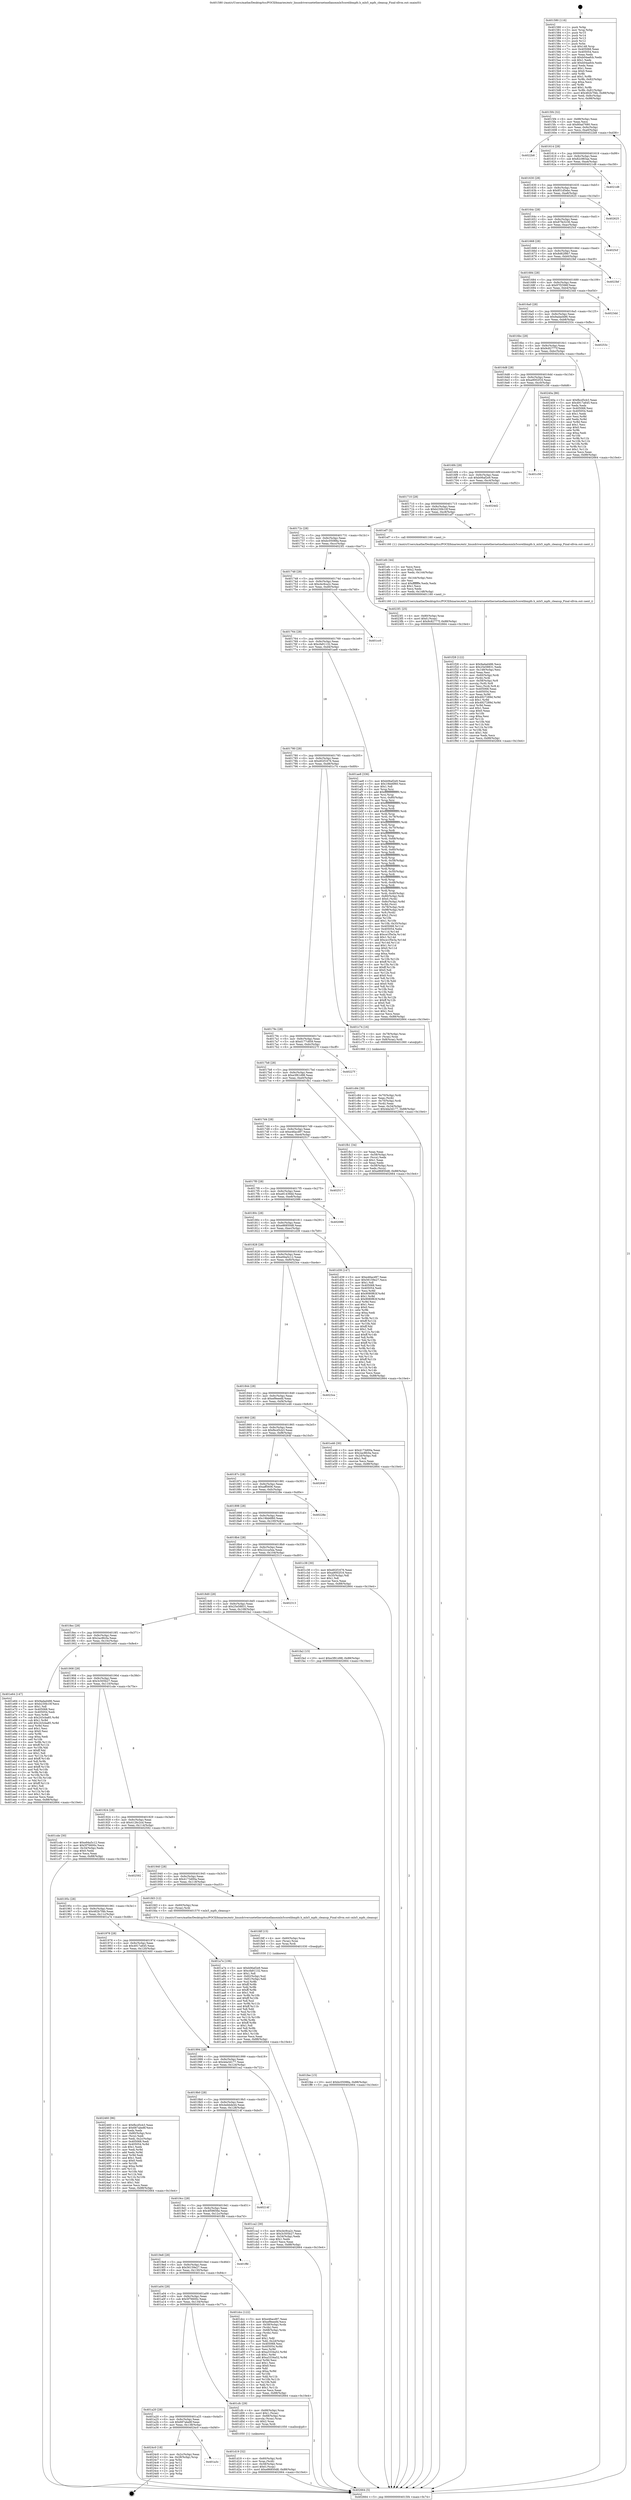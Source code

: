 digraph "0x401580" {
  label = "0x401580 (/mnt/c/Users/mathe/Desktop/tcc/POCII/binaries/extr_linuxdriversnetethernetmellanoxmlx5corelibmpfs.h_mlx5_mpfs_cleanup_Final-ollvm.out::main(0))"
  labelloc = "t"
  node[shape=record]

  Entry [label="",width=0.3,height=0.3,shape=circle,fillcolor=black,style=filled]
  "0x4015f4" [label="{
     0x4015f4 [32]\l
     | [instrs]\l
     &nbsp;&nbsp;0x4015f4 \<+6\>: mov -0x88(%rbp),%eax\l
     &nbsp;&nbsp;0x4015fa \<+2\>: mov %eax,%ecx\l
     &nbsp;&nbsp;0x4015fc \<+6\>: sub $0x80ad7680,%ecx\l
     &nbsp;&nbsp;0x401602 \<+6\>: mov %eax,-0x9c(%rbp)\l
     &nbsp;&nbsp;0x401608 \<+6\>: mov %ecx,-0xa0(%rbp)\l
     &nbsp;&nbsp;0x40160e \<+6\>: je 00000000004022b8 \<main+0xd38\>\l
  }"]
  "0x4022b8" [label="{
     0x4022b8\l
  }", style=dashed]
  "0x401614" [label="{
     0x401614 [28]\l
     | [instrs]\l
     &nbsp;&nbsp;0x401614 \<+5\>: jmp 0000000000401619 \<main+0x99\>\l
     &nbsp;&nbsp;0x401619 \<+6\>: mov -0x9c(%rbp),%eax\l
     &nbsp;&nbsp;0x40161f \<+5\>: sub $0x82c983ae,%eax\l
     &nbsp;&nbsp;0x401624 \<+6\>: mov %eax,-0xa4(%rbp)\l
     &nbsp;&nbsp;0x40162a \<+6\>: je 00000000004021d8 \<main+0xc58\>\l
  }"]
  Exit [label="",width=0.3,height=0.3,shape=circle,fillcolor=black,style=filled,peripheries=2]
  "0x4021d8" [label="{
     0x4021d8\l
  }", style=dashed]
  "0x401630" [label="{
     0x401630 [28]\l
     | [instrs]\l
     &nbsp;&nbsp;0x401630 \<+5\>: jmp 0000000000401635 \<main+0xb5\>\l
     &nbsp;&nbsp;0x401635 \<+6\>: mov -0x9c(%rbp),%eax\l
     &nbsp;&nbsp;0x40163b \<+5\>: sub $0x851d5ebc,%eax\l
     &nbsp;&nbsp;0x401640 \<+6\>: mov %eax,-0xa8(%rbp)\l
     &nbsp;&nbsp;0x401646 \<+6\>: je 0000000000402625 \<main+0x10a5\>\l
  }"]
  "0x401a3c" [label="{
     0x401a3c\l
  }", style=dashed]
  "0x402625" [label="{
     0x402625\l
  }", style=dashed]
  "0x40164c" [label="{
     0x40164c [28]\l
     | [instrs]\l
     &nbsp;&nbsp;0x40164c \<+5\>: jmp 0000000000401651 \<main+0xd1\>\l
     &nbsp;&nbsp;0x401651 \<+6\>: mov -0x9c(%rbp),%eax\l
     &nbsp;&nbsp;0x401657 \<+5\>: sub $0x87fe3236,%eax\l
     &nbsp;&nbsp;0x40165c \<+6\>: mov %eax,-0xac(%rbp)\l
     &nbsp;&nbsp;0x401662 \<+6\>: je 00000000004025cf \<main+0x104f\>\l
  }"]
  "0x4024c0" [label="{
     0x4024c0 [18]\l
     | [instrs]\l
     &nbsp;&nbsp;0x4024c0 \<+3\>: mov -0x2c(%rbp),%eax\l
     &nbsp;&nbsp;0x4024c3 \<+4\>: lea -0x28(%rbp),%rsp\l
     &nbsp;&nbsp;0x4024c7 \<+1\>: pop %rbx\l
     &nbsp;&nbsp;0x4024c8 \<+2\>: pop %r12\l
     &nbsp;&nbsp;0x4024ca \<+2\>: pop %r13\l
     &nbsp;&nbsp;0x4024cc \<+2\>: pop %r14\l
     &nbsp;&nbsp;0x4024ce \<+2\>: pop %r15\l
     &nbsp;&nbsp;0x4024d0 \<+1\>: pop %rbp\l
     &nbsp;&nbsp;0x4024d1 \<+1\>: ret\l
  }"]
  "0x4025cf" [label="{
     0x4025cf\l
  }", style=dashed]
  "0x401668" [label="{
     0x401668 [28]\l
     | [instrs]\l
     &nbsp;&nbsp;0x401668 \<+5\>: jmp 000000000040166d \<main+0xed\>\l
     &nbsp;&nbsp;0x40166d \<+6\>: mov -0x9c(%rbp),%eax\l
     &nbsp;&nbsp;0x401673 \<+5\>: sub $0x8d62f9b7,%eax\l
     &nbsp;&nbsp;0x401678 \<+6\>: mov %eax,-0xb0(%rbp)\l
     &nbsp;&nbsp;0x40167e \<+6\>: je 00000000004023bf \<main+0xe3f\>\l
  }"]
  "0x401fee" [label="{
     0x401fee [15]\l
     | [instrs]\l
     &nbsp;&nbsp;0x401fee \<+10\>: movl $0xbc05088a,-0x88(%rbp)\l
     &nbsp;&nbsp;0x401ff8 \<+5\>: jmp 0000000000402664 \<main+0x10e4\>\l
  }"]
  "0x4023bf" [label="{
     0x4023bf\l
  }", style=dashed]
  "0x401684" [label="{
     0x401684 [28]\l
     | [instrs]\l
     &nbsp;&nbsp;0x401684 \<+5\>: jmp 0000000000401689 \<main+0x109\>\l
     &nbsp;&nbsp;0x401689 \<+6\>: mov -0x9c(%rbp),%eax\l
     &nbsp;&nbsp;0x40168f \<+5\>: sub $0x97f2596f,%eax\l
     &nbsp;&nbsp;0x401694 \<+6\>: mov %eax,-0xb4(%rbp)\l
     &nbsp;&nbsp;0x40169a \<+6\>: je 00000000004023dd \<main+0xe5d\>\l
  }"]
  "0x401fdf" [label="{
     0x401fdf [15]\l
     | [instrs]\l
     &nbsp;&nbsp;0x401fdf \<+4\>: mov -0x60(%rbp),%rax\l
     &nbsp;&nbsp;0x401fe3 \<+3\>: mov (%rax),%rax\l
     &nbsp;&nbsp;0x401fe6 \<+3\>: mov %rax,%rdi\l
     &nbsp;&nbsp;0x401fe9 \<+5\>: call 0000000000401030 \<free@plt\>\l
     | [calls]\l
     &nbsp;&nbsp;0x401030 \{1\} (unknown)\l
  }"]
  "0x4023dd" [label="{
     0x4023dd\l
  }", style=dashed]
  "0x4016a0" [label="{
     0x4016a0 [28]\l
     | [instrs]\l
     &nbsp;&nbsp;0x4016a0 \<+5\>: jmp 00000000004016a5 \<main+0x125\>\l
     &nbsp;&nbsp;0x4016a5 \<+6\>: mov -0x9c(%rbp),%eax\l
     &nbsp;&nbsp;0x4016ab \<+5\>: sub $0x9adad486,%eax\l
     &nbsp;&nbsp;0x4016b0 \<+6\>: mov %eax,-0xb8(%rbp)\l
     &nbsp;&nbsp;0x4016b6 \<+6\>: je 000000000040253c \<main+0xfbc\>\l
  }"]
  "0x401f28" [label="{
     0x401f28 [122]\l
     | [instrs]\l
     &nbsp;&nbsp;0x401f28 \<+5\>: mov $0x9adad486,%ecx\l
     &nbsp;&nbsp;0x401f2d \<+5\>: mov $0x25e58831,%edx\l
     &nbsp;&nbsp;0x401f32 \<+6\>: mov -0x148(%rbp),%esi\l
     &nbsp;&nbsp;0x401f38 \<+3\>: imul %eax,%esi\l
     &nbsp;&nbsp;0x401f3b \<+4\>: mov -0x60(%rbp),%rdi\l
     &nbsp;&nbsp;0x401f3f \<+3\>: mov (%rdi),%rdi\l
     &nbsp;&nbsp;0x401f42 \<+4\>: mov -0x58(%rbp),%r8\l
     &nbsp;&nbsp;0x401f46 \<+3\>: movslq (%r8),%r8\l
     &nbsp;&nbsp;0x401f49 \<+4\>: mov %esi,(%rdi,%r8,4)\l
     &nbsp;&nbsp;0x401f4d \<+7\>: mov 0x405068,%eax\l
     &nbsp;&nbsp;0x401f54 \<+7\>: mov 0x405054,%esi\l
     &nbsp;&nbsp;0x401f5b \<+3\>: mov %eax,%r9d\l
     &nbsp;&nbsp;0x401f5e \<+7\>: add $0x4927289d,%r9d\l
     &nbsp;&nbsp;0x401f65 \<+4\>: sub $0x1,%r9d\l
     &nbsp;&nbsp;0x401f69 \<+7\>: sub $0x4927289d,%r9d\l
     &nbsp;&nbsp;0x401f70 \<+4\>: imul %r9d,%eax\l
     &nbsp;&nbsp;0x401f74 \<+3\>: and $0x1,%eax\l
     &nbsp;&nbsp;0x401f77 \<+3\>: cmp $0x0,%eax\l
     &nbsp;&nbsp;0x401f7a \<+4\>: sete %r10b\l
     &nbsp;&nbsp;0x401f7e \<+3\>: cmp $0xa,%esi\l
     &nbsp;&nbsp;0x401f81 \<+4\>: setl %r11b\l
     &nbsp;&nbsp;0x401f85 \<+3\>: mov %r10b,%bl\l
     &nbsp;&nbsp;0x401f88 \<+3\>: and %r11b,%bl\l
     &nbsp;&nbsp;0x401f8b \<+3\>: xor %r11b,%r10b\l
     &nbsp;&nbsp;0x401f8e \<+3\>: or %r10b,%bl\l
     &nbsp;&nbsp;0x401f91 \<+3\>: test $0x1,%bl\l
     &nbsp;&nbsp;0x401f94 \<+3\>: cmovne %edx,%ecx\l
     &nbsp;&nbsp;0x401f97 \<+6\>: mov %ecx,-0x88(%rbp)\l
     &nbsp;&nbsp;0x401f9d \<+5\>: jmp 0000000000402664 \<main+0x10e4\>\l
  }"]
  "0x40253c" [label="{
     0x40253c\l
  }", style=dashed]
  "0x4016bc" [label="{
     0x4016bc [28]\l
     | [instrs]\l
     &nbsp;&nbsp;0x4016bc \<+5\>: jmp 00000000004016c1 \<main+0x141\>\l
     &nbsp;&nbsp;0x4016c1 \<+6\>: mov -0x9c(%rbp),%eax\l
     &nbsp;&nbsp;0x4016c7 \<+5\>: sub $0x9c82777f,%eax\l
     &nbsp;&nbsp;0x4016cc \<+6\>: mov %eax,-0xbc(%rbp)\l
     &nbsp;&nbsp;0x4016d2 \<+6\>: je 000000000040240a \<main+0xe8a\>\l
  }"]
  "0x401efc" [label="{
     0x401efc [44]\l
     | [instrs]\l
     &nbsp;&nbsp;0x401efc \<+2\>: xor %ecx,%ecx\l
     &nbsp;&nbsp;0x401efe \<+5\>: mov $0x2,%edx\l
     &nbsp;&nbsp;0x401f03 \<+6\>: mov %edx,-0x144(%rbp)\l
     &nbsp;&nbsp;0x401f09 \<+1\>: cltd\l
     &nbsp;&nbsp;0x401f0a \<+6\>: mov -0x144(%rbp),%esi\l
     &nbsp;&nbsp;0x401f10 \<+2\>: idiv %esi\l
     &nbsp;&nbsp;0x401f12 \<+6\>: imul $0xfffffffe,%edx,%edx\l
     &nbsp;&nbsp;0x401f18 \<+3\>: sub $0x1,%ecx\l
     &nbsp;&nbsp;0x401f1b \<+2\>: sub %ecx,%edx\l
     &nbsp;&nbsp;0x401f1d \<+6\>: mov %edx,-0x148(%rbp)\l
     &nbsp;&nbsp;0x401f23 \<+5\>: call 0000000000401160 \<next_i\>\l
     | [calls]\l
     &nbsp;&nbsp;0x401160 \{1\} (/mnt/c/Users/mathe/Desktop/tcc/POCII/binaries/extr_linuxdriversnetethernetmellanoxmlx5corelibmpfs.h_mlx5_mpfs_cleanup_Final-ollvm.out::next_i)\l
  }"]
  "0x40240a" [label="{
     0x40240a [86]\l
     | [instrs]\l
     &nbsp;&nbsp;0x40240a \<+5\>: mov $0xfbcd5cb3,%eax\l
     &nbsp;&nbsp;0x40240f \<+5\>: mov $0x4917a645,%ecx\l
     &nbsp;&nbsp;0x402414 \<+2\>: xor %edx,%edx\l
     &nbsp;&nbsp;0x402416 \<+7\>: mov 0x405068,%esi\l
     &nbsp;&nbsp;0x40241d \<+7\>: mov 0x405054,%edi\l
     &nbsp;&nbsp;0x402424 \<+3\>: sub $0x1,%edx\l
     &nbsp;&nbsp;0x402427 \<+3\>: mov %esi,%r8d\l
     &nbsp;&nbsp;0x40242a \<+3\>: add %edx,%r8d\l
     &nbsp;&nbsp;0x40242d \<+4\>: imul %r8d,%esi\l
     &nbsp;&nbsp;0x402431 \<+3\>: and $0x1,%esi\l
     &nbsp;&nbsp;0x402434 \<+3\>: cmp $0x0,%esi\l
     &nbsp;&nbsp;0x402437 \<+4\>: sete %r9b\l
     &nbsp;&nbsp;0x40243b \<+3\>: cmp $0xa,%edi\l
     &nbsp;&nbsp;0x40243e \<+4\>: setl %r10b\l
     &nbsp;&nbsp;0x402442 \<+3\>: mov %r9b,%r11b\l
     &nbsp;&nbsp;0x402445 \<+3\>: and %r10b,%r11b\l
     &nbsp;&nbsp;0x402448 \<+3\>: xor %r10b,%r9b\l
     &nbsp;&nbsp;0x40244b \<+3\>: or %r9b,%r11b\l
     &nbsp;&nbsp;0x40244e \<+4\>: test $0x1,%r11b\l
     &nbsp;&nbsp;0x402452 \<+3\>: cmovne %ecx,%eax\l
     &nbsp;&nbsp;0x402455 \<+6\>: mov %eax,-0x88(%rbp)\l
     &nbsp;&nbsp;0x40245b \<+5\>: jmp 0000000000402664 \<main+0x10e4\>\l
  }"]
  "0x4016d8" [label="{
     0x4016d8 [28]\l
     | [instrs]\l
     &nbsp;&nbsp;0x4016d8 \<+5\>: jmp 00000000004016dd \<main+0x15d\>\l
     &nbsp;&nbsp;0x4016dd \<+6\>: mov -0x9c(%rbp),%eax\l
     &nbsp;&nbsp;0x4016e3 \<+5\>: sub $0xa9002f16,%eax\l
     &nbsp;&nbsp;0x4016e8 \<+6\>: mov %eax,-0xc0(%rbp)\l
     &nbsp;&nbsp;0x4016ee \<+6\>: je 0000000000401c56 \<main+0x6d6\>\l
  }"]
  "0x401d19" [label="{
     0x401d19 [32]\l
     | [instrs]\l
     &nbsp;&nbsp;0x401d19 \<+4\>: mov -0x60(%rbp),%rdi\l
     &nbsp;&nbsp;0x401d1d \<+3\>: mov %rax,(%rdi)\l
     &nbsp;&nbsp;0x401d20 \<+4\>: mov -0x58(%rbp),%rax\l
     &nbsp;&nbsp;0x401d24 \<+6\>: movl $0x0,(%rax)\l
     &nbsp;&nbsp;0x401d2a \<+10\>: movl $0xe86850d8,-0x88(%rbp)\l
     &nbsp;&nbsp;0x401d34 \<+5\>: jmp 0000000000402664 \<main+0x10e4\>\l
  }"]
  "0x401c56" [label="{
     0x401c56\l
  }", style=dashed]
  "0x4016f4" [label="{
     0x4016f4 [28]\l
     | [instrs]\l
     &nbsp;&nbsp;0x4016f4 \<+5\>: jmp 00000000004016f9 \<main+0x179\>\l
     &nbsp;&nbsp;0x4016f9 \<+6\>: mov -0x9c(%rbp),%eax\l
     &nbsp;&nbsp;0x4016ff \<+5\>: sub $0xb06af2e9,%eax\l
     &nbsp;&nbsp;0x401704 \<+6\>: mov %eax,-0xc4(%rbp)\l
     &nbsp;&nbsp;0x40170a \<+6\>: je 00000000004024d2 \<main+0xf52\>\l
  }"]
  "0x401a20" [label="{
     0x401a20 [28]\l
     | [instrs]\l
     &nbsp;&nbsp;0x401a20 \<+5\>: jmp 0000000000401a25 \<main+0x4a5\>\l
     &nbsp;&nbsp;0x401a25 \<+6\>: mov -0x9c(%rbp),%eax\l
     &nbsp;&nbsp;0x401a2b \<+5\>: sub $0x687abe8f,%eax\l
     &nbsp;&nbsp;0x401a30 \<+6\>: mov %eax,-0x138(%rbp)\l
     &nbsp;&nbsp;0x401a36 \<+6\>: je 00000000004024c0 \<main+0xf40\>\l
  }"]
  "0x4024d2" [label="{
     0x4024d2\l
  }", style=dashed]
  "0x401710" [label="{
     0x401710 [28]\l
     | [instrs]\l
     &nbsp;&nbsp;0x401710 \<+5\>: jmp 0000000000401715 \<main+0x195\>\l
     &nbsp;&nbsp;0x401715 \<+6\>: mov -0x9c(%rbp),%eax\l
     &nbsp;&nbsp;0x40171b \<+5\>: sub $0xb230b10f,%eax\l
     &nbsp;&nbsp;0x401720 \<+6\>: mov %eax,-0xc8(%rbp)\l
     &nbsp;&nbsp;0x401726 \<+6\>: je 0000000000401ef7 \<main+0x977\>\l
  }"]
  "0x401cfc" [label="{
     0x401cfc [29]\l
     | [instrs]\l
     &nbsp;&nbsp;0x401cfc \<+4\>: mov -0x68(%rbp),%rax\l
     &nbsp;&nbsp;0x401d00 \<+6\>: movl $0x1,(%rax)\l
     &nbsp;&nbsp;0x401d06 \<+4\>: mov -0x68(%rbp),%rax\l
     &nbsp;&nbsp;0x401d0a \<+3\>: movslq (%rax),%rax\l
     &nbsp;&nbsp;0x401d0d \<+4\>: shl $0x2,%rax\l
     &nbsp;&nbsp;0x401d11 \<+3\>: mov %rax,%rdi\l
     &nbsp;&nbsp;0x401d14 \<+5\>: call 0000000000401050 \<malloc@plt\>\l
     | [calls]\l
     &nbsp;&nbsp;0x401050 \{1\} (unknown)\l
  }"]
  "0x401ef7" [label="{
     0x401ef7 [5]\l
     | [instrs]\l
     &nbsp;&nbsp;0x401ef7 \<+5\>: call 0000000000401160 \<next_i\>\l
     | [calls]\l
     &nbsp;&nbsp;0x401160 \{1\} (/mnt/c/Users/mathe/Desktop/tcc/POCII/binaries/extr_linuxdriversnetethernetmellanoxmlx5corelibmpfs.h_mlx5_mpfs_cleanup_Final-ollvm.out::next_i)\l
  }"]
  "0x40172c" [label="{
     0x40172c [28]\l
     | [instrs]\l
     &nbsp;&nbsp;0x40172c \<+5\>: jmp 0000000000401731 \<main+0x1b1\>\l
     &nbsp;&nbsp;0x401731 \<+6\>: mov -0x9c(%rbp),%eax\l
     &nbsp;&nbsp;0x401737 \<+5\>: sub $0xbc05088a,%eax\l
     &nbsp;&nbsp;0x40173c \<+6\>: mov %eax,-0xcc(%rbp)\l
     &nbsp;&nbsp;0x401742 \<+6\>: je 00000000004023f1 \<main+0xe71\>\l
  }"]
  "0x401a04" [label="{
     0x401a04 [28]\l
     | [instrs]\l
     &nbsp;&nbsp;0x401a04 \<+5\>: jmp 0000000000401a09 \<main+0x489\>\l
     &nbsp;&nbsp;0x401a09 \<+6\>: mov -0x9c(%rbp),%eax\l
     &nbsp;&nbsp;0x401a0f \<+5\>: sub $0x5f76600c,%eax\l
     &nbsp;&nbsp;0x401a14 \<+6\>: mov %eax,-0x134(%rbp)\l
     &nbsp;&nbsp;0x401a1a \<+6\>: je 0000000000401cfc \<main+0x77c\>\l
  }"]
  "0x4023f1" [label="{
     0x4023f1 [25]\l
     | [instrs]\l
     &nbsp;&nbsp;0x4023f1 \<+4\>: mov -0x80(%rbp),%rax\l
     &nbsp;&nbsp;0x4023f5 \<+6\>: movl $0x0,(%rax)\l
     &nbsp;&nbsp;0x4023fb \<+10\>: movl $0x9c82777f,-0x88(%rbp)\l
     &nbsp;&nbsp;0x402405 \<+5\>: jmp 0000000000402664 \<main+0x10e4\>\l
  }"]
  "0x401748" [label="{
     0x401748 [28]\l
     | [instrs]\l
     &nbsp;&nbsp;0x401748 \<+5\>: jmp 000000000040174d \<main+0x1cd\>\l
     &nbsp;&nbsp;0x40174d \<+6\>: mov -0x9c(%rbp),%eax\l
     &nbsp;&nbsp;0x401753 \<+5\>: sub $0xcbc9ca2c,%eax\l
     &nbsp;&nbsp;0x401758 \<+6\>: mov %eax,-0xd0(%rbp)\l
     &nbsp;&nbsp;0x40175e \<+6\>: je 0000000000401cc0 \<main+0x740\>\l
  }"]
  "0x401dcc" [label="{
     0x401dcc [122]\l
     | [instrs]\l
     &nbsp;&nbsp;0x401dcc \<+5\>: mov $0xe46acd97,%eax\l
     &nbsp;&nbsp;0x401dd1 \<+5\>: mov $0xef9eeefd,%ecx\l
     &nbsp;&nbsp;0x401dd6 \<+4\>: mov -0x58(%rbp),%rdx\l
     &nbsp;&nbsp;0x401dda \<+2\>: mov (%rdx),%esi\l
     &nbsp;&nbsp;0x401ddc \<+4\>: mov -0x68(%rbp),%rdx\l
     &nbsp;&nbsp;0x401de0 \<+2\>: cmp (%rdx),%esi\l
     &nbsp;&nbsp;0x401de2 \<+4\>: setl %dil\l
     &nbsp;&nbsp;0x401de6 \<+4\>: and $0x1,%dil\l
     &nbsp;&nbsp;0x401dea \<+4\>: mov %dil,-0x2d(%rbp)\l
     &nbsp;&nbsp;0x401dee \<+7\>: mov 0x405068,%esi\l
     &nbsp;&nbsp;0x401df5 \<+8\>: mov 0x405054,%r8d\l
     &nbsp;&nbsp;0x401dfd \<+3\>: mov %esi,%r9d\l
     &nbsp;&nbsp;0x401e00 \<+7\>: sub $0xa3334a52,%r9d\l
     &nbsp;&nbsp;0x401e07 \<+4\>: sub $0x1,%r9d\l
     &nbsp;&nbsp;0x401e0b \<+7\>: add $0xa3334a52,%r9d\l
     &nbsp;&nbsp;0x401e12 \<+4\>: imul %r9d,%esi\l
     &nbsp;&nbsp;0x401e16 \<+3\>: and $0x1,%esi\l
     &nbsp;&nbsp;0x401e19 \<+3\>: cmp $0x0,%esi\l
     &nbsp;&nbsp;0x401e1c \<+4\>: sete %dil\l
     &nbsp;&nbsp;0x401e20 \<+4\>: cmp $0xa,%r8d\l
     &nbsp;&nbsp;0x401e24 \<+4\>: setl %r10b\l
     &nbsp;&nbsp;0x401e28 \<+3\>: mov %dil,%r11b\l
     &nbsp;&nbsp;0x401e2b \<+3\>: and %r10b,%r11b\l
     &nbsp;&nbsp;0x401e2e \<+3\>: xor %r10b,%dil\l
     &nbsp;&nbsp;0x401e31 \<+3\>: or %dil,%r11b\l
     &nbsp;&nbsp;0x401e34 \<+4\>: test $0x1,%r11b\l
     &nbsp;&nbsp;0x401e38 \<+3\>: cmovne %ecx,%eax\l
     &nbsp;&nbsp;0x401e3b \<+6\>: mov %eax,-0x88(%rbp)\l
     &nbsp;&nbsp;0x401e41 \<+5\>: jmp 0000000000402664 \<main+0x10e4\>\l
  }"]
  "0x401cc0" [label="{
     0x401cc0\l
  }", style=dashed]
  "0x401764" [label="{
     0x401764 [28]\l
     | [instrs]\l
     &nbsp;&nbsp;0x401764 \<+5\>: jmp 0000000000401769 \<main+0x1e9\>\l
     &nbsp;&nbsp;0x401769 \<+6\>: mov -0x9c(%rbp),%eax\l
     &nbsp;&nbsp;0x40176f \<+5\>: sub $0xcfa91132,%eax\l
     &nbsp;&nbsp;0x401774 \<+6\>: mov %eax,-0xd4(%rbp)\l
     &nbsp;&nbsp;0x40177a \<+6\>: je 0000000000401ae8 \<main+0x568\>\l
  }"]
  "0x4019e8" [label="{
     0x4019e8 [28]\l
     | [instrs]\l
     &nbsp;&nbsp;0x4019e8 \<+5\>: jmp 00000000004019ed \<main+0x46d\>\l
     &nbsp;&nbsp;0x4019ed \<+6\>: mov -0x9c(%rbp),%eax\l
     &nbsp;&nbsp;0x4019f3 \<+5\>: sub $0x56159e27,%eax\l
     &nbsp;&nbsp;0x4019f8 \<+6\>: mov %eax,-0x130(%rbp)\l
     &nbsp;&nbsp;0x4019fe \<+6\>: je 0000000000401dcc \<main+0x84c\>\l
  }"]
  "0x401ae8" [label="{
     0x401ae8 [336]\l
     | [instrs]\l
     &nbsp;&nbsp;0x401ae8 \<+5\>: mov $0xb06af2e9,%eax\l
     &nbsp;&nbsp;0x401aed \<+5\>: mov $0x19bb6f60,%ecx\l
     &nbsp;&nbsp;0x401af2 \<+2\>: mov $0x1,%dl\l
     &nbsp;&nbsp;0x401af4 \<+3\>: mov %rsp,%rsi\l
     &nbsp;&nbsp;0x401af7 \<+4\>: add $0xfffffffffffffff0,%rsi\l
     &nbsp;&nbsp;0x401afb \<+3\>: mov %rsi,%rsp\l
     &nbsp;&nbsp;0x401afe \<+4\>: mov %rsi,-0x80(%rbp)\l
     &nbsp;&nbsp;0x401b02 \<+3\>: mov %rsp,%rsi\l
     &nbsp;&nbsp;0x401b05 \<+4\>: add $0xfffffffffffffff0,%rsi\l
     &nbsp;&nbsp;0x401b09 \<+3\>: mov %rsi,%rsp\l
     &nbsp;&nbsp;0x401b0c \<+3\>: mov %rsp,%rdi\l
     &nbsp;&nbsp;0x401b0f \<+4\>: add $0xfffffffffffffff0,%rdi\l
     &nbsp;&nbsp;0x401b13 \<+3\>: mov %rdi,%rsp\l
     &nbsp;&nbsp;0x401b16 \<+4\>: mov %rdi,-0x78(%rbp)\l
     &nbsp;&nbsp;0x401b1a \<+3\>: mov %rsp,%rdi\l
     &nbsp;&nbsp;0x401b1d \<+4\>: add $0xfffffffffffffff0,%rdi\l
     &nbsp;&nbsp;0x401b21 \<+3\>: mov %rdi,%rsp\l
     &nbsp;&nbsp;0x401b24 \<+4\>: mov %rdi,-0x70(%rbp)\l
     &nbsp;&nbsp;0x401b28 \<+3\>: mov %rsp,%rdi\l
     &nbsp;&nbsp;0x401b2b \<+4\>: add $0xfffffffffffffff0,%rdi\l
     &nbsp;&nbsp;0x401b2f \<+3\>: mov %rdi,%rsp\l
     &nbsp;&nbsp;0x401b32 \<+4\>: mov %rdi,-0x68(%rbp)\l
     &nbsp;&nbsp;0x401b36 \<+3\>: mov %rsp,%rdi\l
     &nbsp;&nbsp;0x401b39 \<+4\>: add $0xfffffffffffffff0,%rdi\l
     &nbsp;&nbsp;0x401b3d \<+3\>: mov %rdi,%rsp\l
     &nbsp;&nbsp;0x401b40 \<+4\>: mov %rdi,-0x60(%rbp)\l
     &nbsp;&nbsp;0x401b44 \<+3\>: mov %rsp,%rdi\l
     &nbsp;&nbsp;0x401b47 \<+4\>: add $0xfffffffffffffff0,%rdi\l
     &nbsp;&nbsp;0x401b4b \<+3\>: mov %rdi,%rsp\l
     &nbsp;&nbsp;0x401b4e \<+4\>: mov %rdi,-0x58(%rbp)\l
     &nbsp;&nbsp;0x401b52 \<+3\>: mov %rsp,%rdi\l
     &nbsp;&nbsp;0x401b55 \<+4\>: add $0xfffffffffffffff0,%rdi\l
     &nbsp;&nbsp;0x401b59 \<+3\>: mov %rdi,%rsp\l
     &nbsp;&nbsp;0x401b5c \<+4\>: mov %rdi,-0x50(%rbp)\l
     &nbsp;&nbsp;0x401b60 \<+3\>: mov %rsp,%rdi\l
     &nbsp;&nbsp;0x401b63 \<+4\>: add $0xfffffffffffffff0,%rdi\l
     &nbsp;&nbsp;0x401b67 \<+3\>: mov %rdi,%rsp\l
     &nbsp;&nbsp;0x401b6a \<+4\>: mov %rdi,-0x48(%rbp)\l
     &nbsp;&nbsp;0x401b6e \<+3\>: mov %rsp,%rdi\l
     &nbsp;&nbsp;0x401b71 \<+4\>: add $0xfffffffffffffff0,%rdi\l
     &nbsp;&nbsp;0x401b75 \<+3\>: mov %rdi,%rsp\l
     &nbsp;&nbsp;0x401b78 \<+4\>: mov %rdi,-0x40(%rbp)\l
     &nbsp;&nbsp;0x401b7c \<+4\>: mov -0x80(%rbp),%rdi\l
     &nbsp;&nbsp;0x401b80 \<+6\>: movl $0x0,(%rdi)\l
     &nbsp;&nbsp;0x401b86 \<+7\>: mov -0x8c(%rbp),%r8d\l
     &nbsp;&nbsp;0x401b8d \<+3\>: mov %r8d,(%rsi)\l
     &nbsp;&nbsp;0x401b90 \<+4\>: mov -0x78(%rbp),%rdi\l
     &nbsp;&nbsp;0x401b94 \<+7\>: mov -0x98(%rbp),%r9\l
     &nbsp;&nbsp;0x401b9b \<+3\>: mov %r9,(%rdi)\l
     &nbsp;&nbsp;0x401b9e \<+3\>: cmpl $0x2,(%rsi)\l
     &nbsp;&nbsp;0x401ba1 \<+4\>: setne %r10b\l
     &nbsp;&nbsp;0x401ba5 \<+4\>: and $0x1,%r10b\l
     &nbsp;&nbsp;0x401ba9 \<+4\>: mov %r10b,-0x35(%rbp)\l
     &nbsp;&nbsp;0x401bad \<+8\>: mov 0x405068,%r11d\l
     &nbsp;&nbsp;0x401bb5 \<+7\>: mov 0x405054,%ebx\l
     &nbsp;&nbsp;0x401bbc \<+3\>: mov %r11d,%r14d\l
     &nbsp;&nbsp;0x401bbf \<+7\>: sub $0xce1f5e3a,%r14d\l
     &nbsp;&nbsp;0x401bc6 \<+4\>: sub $0x1,%r14d\l
     &nbsp;&nbsp;0x401bca \<+7\>: add $0xce1f5e3a,%r14d\l
     &nbsp;&nbsp;0x401bd1 \<+4\>: imul %r14d,%r11d\l
     &nbsp;&nbsp;0x401bd5 \<+4\>: and $0x1,%r11d\l
     &nbsp;&nbsp;0x401bd9 \<+4\>: cmp $0x0,%r11d\l
     &nbsp;&nbsp;0x401bdd \<+4\>: sete %r10b\l
     &nbsp;&nbsp;0x401be1 \<+3\>: cmp $0xa,%ebx\l
     &nbsp;&nbsp;0x401be4 \<+4\>: setl %r15b\l
     &nbsp;&nbsp;0x401be8 \<+3\>: mov %r10b,%r12b\l
     &nbsp;&nbsp;0x401beb \<+4\>: xor $0xff,%r12b\l
     &nbsp;&nbsp;0x401bef \<+3\>: mov %r15b,%r13b\l
     &nbsp;&nbsp;0x401bf2 \<+4\>: xor $0xff,%r13b\l
     &nbsp;&nbsp;0x401bf6 \<+3\>: xor $0x0,%dl\l
     &nbsp;&nbsp;0x401bf9 \<+3\>: mov %r12b,%sil\l
     &nbsp;&nbsp;0x401bfc \<+4\>: and $0x0,%sil\l
     &nbsp;&nbsp;0x401c00 \<+3\>: and %dl,%r10b\l
     &nbsp;&nbsp;0x401c03 \<+3\>: mov %r13b,%dil\l
     &nbsp;&nbsp;0x401c06 \<+4\>: and $0x0,%dil\l
     &nbsp;&nbsp;0x401c0a \<+3\>: and %dl,%r15b\l
     &nbsp;&nbsp;0x401c0d \<+3\>: or %r10b,%sil\l
     &nbsp;&nbsp;0x401c10 \<+3\>: or %r15b,%dil\l
     &nbsp;&nbsp;0x401c13 \<+3\>: xor %dil,%sil\l
     &nbsp;&nbsp;0x401c16 \<+3\>: or %r13b,%r12b\l
     &nbsp;&nbsp;0x401c19 \<+4\>: xor $0xff,%r12b\l
     &nbsp;&nbsp;0x401c1d \<+3\>: or $0x0,%dl\l
     &nbsp;&nbsp;0x401c20 \<+3\>: and %dl,%r12b\l
     &nbsp;&nbsp;0x401c23 \<+3\>: or %r12b,%sil\l
     &nbsp;&nbsp;0x401c26 \<+4\>: test $0x1,%sil\l
     &nbsp;&nbsp;0x401c2a \<+3\>: cmovne %ecx,%eax\l
     &nbsp;&nbsp;0x401c2d \<+6\>: mov %eax,-0x88(%rbp)\l
     &nbsp;&nbsp;0x401c33 \<+5\>: jmp 0000000000402664 \<main+0x10e4\>\l
  }"]
  "0x401780" [label="{
     0x401780 [28]\l
     | [instrs]\l
     &nbsp;&nbsp;0x401780 \<+5\>: jmp 0000000000401785 \<main+0x205\>\l
     &nbsp;&nbsp;0x401785 \<+6\>: mov -0x9c(%rbp),%eax\l
     &nbsp;&nbsp;0x40178b \<+5\>: sub $0xd02f1676,%eax\l
     &nbsp;&nbsp;0x401790 \<+6\>: mov %eax,-0xd8(%rbp)\l
     &nbsp;&nbsp;0x401796 \<+6\>: je 0000000000401c74 \<main+0x6f4\>\l
  }"]
  "0x401ffd" [label="{
     0x401ffd\l
  }", style=dashed]
  "0x401c74" [label="{
     0x401c74 [16]\l
     | [instrs]\l
     &nbsp;&nbsp;0x401c74 \<+4\>: mov -0x78(%rbp),%rax\l
     &nbsp;&nbsp;0x401c78 \<+3\>: mov (%rax),%rax\l
     &nbsp;&nbsp;0x401c7b \<+4\>: mov 0x8(%rax),%rdi\l
     &nbsp;&nbsp;0x401c7f \<+5\>: call 0000000000401060 \<atoi@plt\>\l
     | [calls]\l
     &nbsp;&nbsp;0x401060 \{1\} (unknown)\l
  }"]
  "0x40179c" [label="{
     0x40179c [28]\l
     | [instrs]\l
     &nbsp;&nbsp;0x40179c \<+5\>: jmp 00000000004017a1 \<main+0x221\>\l
     &nbsp;&nbsp;0x4017a1 \<+6\>: mov -0x9c(%rbp),%eax\l
     &nbsp;&nbsp;0x4017a7 \<+5\>: sub $0xd177c859,%eax\l
     &nbsp;&nbsp;0x4017ac \<+6\>: mov %eax,-0xdc(%rbp)\l
     &nbsp;&nbsp;0x4017b2 \<+6\>: je 000000000040227f \<main+0xcff\>\l
  }"]
  "0x4019cc" [label="{
     0x4019cc [28]\l
     | [instrs]\l
     &nbsp;&nbsp;0x4019cc \<+5\>: jmp 00000000004019d1 \<main+0x451\>\l
     &nbsp;&nbsp;0x4019d1 \<+6\>: mov -0x9c(%rbp),%eax\l
     &nbsp;&nbsp;0x4019d7 \<+5\>: sub $0x4f59656e,%eax\l
     &nbsp;&nbsp;0x4019dc \<+6\>: mov %eax,-0x12c(%rbp)\l
     &nbsp;&nbsp;0x4019e2 \<+6\>: je 0000000000401ffd \<main+0xa7d\>\l
  }"]
  "0x40227f" [label="{
     0x40227f\l
  }", style=dashed]
  "0x4017b8" [label="{
     0x4017b8 [28]\l
     | [instrs]\l
     &nbsp;&nbsp;0x4017b8 \<+5\>: jmp 00000000004017bd \<main+0x23d\>\l
     &nbsp;&nbsp;0x4017bd \<+6\>: mov -0x9c(%rbp),%eax\l
     &nbsp;&nbsp;0x4017c3 \<+5\>: sub $0xe3f61d98,%eax\l
     &nbsp;&nbsp;0x4017c8 \<+6\>: mov %eax,-0xe0(%rbp)\l
     &nbsp;&nbsp;0x4017ce \<+6\>: je 0000000000401fb1 \<main+0xa31\>\l
  }"]
  "0x40214f" [label="{
     0x40214f\l
  }", style=dashed]
  "0x401fb1" [label="{
     0x401fb1 [34]\l
     | [instrs]\l
     &nbsp;&nbsp;0x401fb1 \<+2\>: xor %eax,%eax\l
     &nbsp;&nbsp;0x401fb3 \<+4\>: mov -0x58(%rbp),%rcx\l
     &nbsp;&nbsp;0x401fb7 \<+2\>: mov (%rcx),%edx\l
     &nbsp;&nbsp;0x401fb9 \<+3\>: sub $0x1,%eax\l
     &nbsp;&nbsp;0x401fbc \<+2\>: sub %eax,%edx\l
     &nbsp;&nbsp;0x401fbe \<+4\>: mov -0x58(%rbp),%rcx\l
     &nbsp;&nbsp;0x401fc2 \<+2\>: mov %edx,(%rcx)\l
     &nbsp;&nbsp;0x401fc4 \<+10\>: movl $0xe86850d8,-0x88(%rbp)\l
     &nbsp;&nbsp;0x401fce \<+5\>: jmp 0000000000402664 \<main+0x10e4\>\l
  }"]
  "0x4017d4" [label="{
     0x4017d4 [28]\l
     | [instrs]\l
     &nbsp;&nbsp;0x4017d4 \<+5\>: jmp 00000000004017d9 \<main+0x259\>\l
     &nbsp;&nbsp;0x4017d9 \<+6\>: mov -0x9c(%rbp),%eax\l
     &nbsp;&nbsp;0x4017df \<+5\>: sub $0xe46acd97,%eax\l
     &nbsp;&nbsp;0x4017e4 \<+6\>: mov %eax,-0xe4(%rbp)\l
     &nbsp;&nbsp;0x4017ea \<+6\>: je 0000000000402517 \<main+0xf97\>\l
  }"]
  "0x4019b0" [label="{
     0x4019b0 [28]\l
     | [instrs]\l
     &nbsp;&nbsp;0x4019b0 \<+5\>: jmp 00000000004019b5 \<main+0x435\>\l
     &nbsp;&nbsp;0x4019b5 \<+6\>: mov -0x9c(%rbp),%eax\l
     &nbsp;&nbsp;0x4019bb \<+5\>: sub $0x4ebbde44,%eax\l
     &nbsp;&nbsp;0x4019c0 \<+6\>: mov %eax,-0x128(%rbp)\l
     &nbsp;&nbsp;0x4019c6 \<+6\>: je 000000000040214f \<main+0xbcf\>\l
  }"]
  "0x402517" [label="{
     0x402517\l
  }", style=dashed]
  "0x4017f0" [label="{
     0x4017f0 [28]\l
     | [instrs]\l
     &nbsp;&nbsp;0x4017f0 \<+5\>: jmp 00000000004017f5 \<main+0x275\>\l
     &nbsp;&nbsp;0x4017f5 \<+6\>: mov -0x9c(%rbp),%eax\l
     &nbsp;&nbsp;0x4017fb \<+5\>: sub $0xe81439dd,%eax\l
     &nbsp;&nbsp;0x401800 \<+6\>: mov %eax,-0xe8(%rbp)\l
     &nbsp;&nbsp;0x401806 \<+6\>: je 0000000000402086 \<main+0xb06\>\l
  }"]
  "0x401ca2" [label="{
     0x401ca2 [30]\l
     | [instrs]\l
     &nbsp;&nbsp;0x401ca2 \<+5\>: mov $0xcbc9ca2c,%eax\l
     &nbsp;&nbsp;0x401ca7 \<+5\>: mov $0x3c505b27,%ecx\l
     &nbsp;&nbsp;0x401cac \<+3\>: mov -0x34(%rbp),%edx\l
     &nbsp;&nbsp;0x401caf \<+3\>: cmp $0x1,%edx\l
     &nbsp;&nbsp;0x401cb2 \<+3\>: cmovl %ecx,%eax\l
     &nbsp;&nbsp;0x401cb5 \<+6\>: mov %eax,-0x88(%rbp)\l
     &nbsp;&nbsp;0x401cbb \<+5\>: jmp 0000000000402664 \<main+0x10e4\>\l
  }"]
  "0x402086" [label="{
     0x402086\l
  }", style=dashed]
  "0x40180c" [label="{
     0x40180c [28]\l
     | [instrs]\l
     &nbsp;&nbsp;0x40180c \<+5\>: jmp 0000000000401811 \<main+0x291\>\l
     &nbsp;&nbsp;0x401811 \<+6\>: mov -0x9c(%rbp),%eax\l
     &nbsp;&nbsp;0x401817 \<+5\>: sub $0xe86850d8,%eax\l
     &nbsp;&nbsp;0x40181c \<+6\>: mov %eax,-0xec(%rbp)\l
     &nbsp;&nbsp;0x401822 \<+6\>: je 0000000000401d39 \<main+0x7b9\>\l
  }"]
  "0x401994" [label="{
     0x401994 [28]\l
     | [instrs]\l
     &nbsp;&nbsp;0x401994 \<+5\>: jmp 0000000000401999 \<main+0x419\>\l
     &nbsp;&nbsp;0x401999 \<+6\>: mov -0x9c(%rbp),%eax\l
     &nbsp;&nbsp;0x40199f \<+5\>: sub $0x4da3d177,%eax\l
     &nbsp;&nbsp;0x4019a4 \<+6\>: mov %eax,-0x124(%rbp)\l
     &nbsp;&nbsp;0x4019aa \<+6\>: je 0000000000401ca2 \<main+0x722\>\l
  }"]
  "0x401d39" [label="{
     0x401d39 [147]\l
     | [instrs]\l
     &nbsp;&nbsp;0x401d39 \<+5\>: mov $0xe46acd97,%eax\l
     &nbsp;&nbsp;0x401d3e \<+5\>: mov $0x56159e27,%ecx\l
     &nbsp;&nbsp;0x401d43 \<+2\>: mov $0x1,%dl\l
     &nbsp;&nbsp;0x401d45 \<+7\>: mov 0x405068,%esi\l
     &nbsp;&nbsp;0x401d4c \<+7\>: mov 0x405054,%edi\l
     &nbsp;&nbsp;0x401d53 \<+3\>: mov %esi,%r8d\l
     &nbsp;&nbsp;0x401d56 \<+7\>: add $0x9080f63f,%r8d\l
     &nbsp;&nbsp;0x401d5d \<+4\>: sub $0x1,%r8d\l
     &nbsp;&nbsp;0x401d61 \<+7\>: sub $0x9080f63f,%r8d\l
     &nbsp;&nbsp;0x401d68 \<+4\>: imul %r8d,%esi\l
     &nbsp;&nbsp;0x401d6c \<+3\>: and $0x1,%esi\l
     &nbsp;&nbsp;0x401d6f \<+3\>: cmp $0x0,%esi\l
     &nbsp;&nbsp;0x401d72 \<+4\>: sete %r9b\l
     &nbsp;&nbsp;0x401d76 \<+3\>: cmp $0xa,%edi\l
     &nbsp;&nbsp;0x401d79 \<+4\>: setl %r10b\l
     &nbsp;&nbsp;0x401d7d \<+3\>: mov %r9b,%r11b\l
     &nbsp;&nbsp;0x401d80 \<+4\>: xor $0xff,%r11b\l
     &nbsp;&nbsp;0x401d84 \<+3\>: mov %r10b,%bl\l
     &nbsp;&nbsp;0x401d87 \<+3\>: xor $0xff,%bl\l
     &nbsp;&nbsp;0x401d8a \<+3\>: xor $0x1,%dl\l
     &nbsp;&nbsp;0x401d8d \<+3\>: mov %r11b,%r14b\l
     &nbsp;&nbsp;0x401d90 \<+4\>: and $0xff,%r14b\l
     &nbsp;&nbsp;0x401d94 \<+3\>: and %dl,%r9b\l
     &nbsp;&nbsp;0x401d97 \<+3\>: mov %bl,%r15b\l
     &nbsp;&nbsp;0x401d9a \<+4\>: and $0xff,%r15b\l
     &nbsp;&nbsp;0x401d9e \<+3\>: and %dl,%r10b\l
     &nbsp;&nbsp;0x401da1 \<+3\>: or %r9b,%r14b\l
     &nbsp;&nbsp;0x401da4 \<+3\>: or %r10b,%r15b\l
     &nbsp;&nbsp;0x401da7 \<+3\>: xor %r15b,%r14b\l
     &nbsp;&nbsp;0x401daa \<+3\>: or %bl,%r11b\l
     &nbsp;&nbsp;0x401dad \<+4\>: xor $0xff,%r11b\l
     &nbsp;&nbsp;0x401db1 \<+3\>: or $0x1,%dl\l
     &nbsp;&nbsp;0x401db4 \<+3\>: and %dl,%r11b\l
     &nbsp;&nbsp;0x401db7 \<+3\>: or %r11b,%r14b\l
     &nbsp;&nbsp;0x401dba \<+4\>: test $0x1,%r14b\l
     &nbsp;&nbsp;0x401dbe \<+3\>: cmovne %ecx,%eax\l
     &nbsp;&nbsp;0x401dc1 \<+6\>: mov %eax,-0x88(%rbp)\l
     &nbsp;&nbsp;0x401dc7 \<+5\>: jmp 0000000000402664 \<main+0x10e4\>\l
  }"]
  "0x401828" [label="{
     0x401828 [28]\l
     | [instrs]\l
     &nbsp;&nbsp;0x401828 \<+5\>: jmp 000000000040182d \<main+0x2ad\>\l
     &nbsp;&nbsp;0x40182d \<+6\>: mov -0x9c(%rbp),%eax\l
     &nbsp;&nbsp;0x401833 \<+5\>: sub $0xe94a5c12,%eax\l
     &nbsp;&nbsp;0x401838 \<+6\>: mov %eax,-0xf0(%rbp)\l
     &nbsp;&nbsp;0x40183e \<+6\>: je 00000000004023ce \<main+0xe4e\>\l
  }"]
  "0x402460" [label="{
     0x402460 [96]\l
     | [instrs]\l
     &nbsp;&nbsp;0x402460 \<+5\>: mov $0xfbcd5cb3,%eax\l
     &nbsp;&nbsp;0x402465 \<+5\>: mov $0x687abe8f,%ecx\l
     &nbsp;&nbsp;0x40246a \<+2\>: xor %edx,%edx\l
     &nbsp;&nbsp;0x40246c \<+4\>: mov -0x80(%rbp),%rsi\l
     &nbsp;&nbsp;0x402470 \<+2\>: mov (%rsi),%edi\l
     &nbsp;&nbsp;0x402472 \<+3\>: mov %edi,-0x2c(%rbp)\l
     &nbsp;&nbsp;0x402475 \<+7\>: mov 0x405068,%edi\l
     &nbsp;&nbsp;0x40247c \<+8\>: mov 0x405054,%r8d\l
     &nbsp;&nbsp;0x402484 \<+3\>: sub $0x1,%edx\l
     &nbsp;&nbsp;0x402487 \<+3\>: mov %edi,%r9d\l
     &nbsp;&nbsp;0x40248a \<+3\>: add %edx,%r9d\l
     &nbsp;&nbsp;0x40248d \<+4\>: imul %r9d,%edi\l
     &nbsp;&nbsp;0x402491 \<+3\>: and $0x1,%edi\l
     &nbsp;&nbsp;0x402494 \<+3\>: cmp $0x0,%edi\l
     &nbsp;&nbsp;0x402497 \<+4\>: sete %r10b\l
     &nbsp;&nbsp;0x40249b \<+4\>: cmp $0xa,%r8d\l
     &nbsp;&nbsp;0x40249f \<+4\>: setl %r11b\l
     &nbsp;&nbsp;0x4024a3 \<+3\>: mov %r10b,%bl\l
     &nbsp;&nbsp;0x4024a6 \<+3\>: and %r11b,%bl\l
     &nbsp;&nbsp;0x4024a9 \<+3\>: xor %r11b,%r10b\l
     &nbsp;&nbsp;0x4024ac \<+3\>: or %r10b,%bl\l
     &nbsp;&nbsp;0x4024af \<+3\>: test $0x1,%bl\l
     &nbsp;&nbsp;0x4024b2 \<+3\>: cmovne %ecx,%eax\l
     &nbsp;&nbsp;0x4024b5 \<+6\>: mov %eax,-0x88(%rbp)\l
     &nbsp;&nbsp;0x4024bb \<+5\>: jmp 0000000000402664 \<main+0x10e4\>\l
  }"]
  "0x4023ce" [label="{
     0x4023ce\l
  }", style=dashed]
  "0x401844" [label="{
     0x401844 [28]\l
     | [instrs]\l
     &nbsp;&nbsp;0x401844 \<+5\>: jmp 0000000000401849 \<main+0x2c9\>\l
     &nbsp;&nbsp;0x401849 \<+6\>: mov -0x9c(%rbp),%eax\l
     &nbsp;&nbsp;0x40184f \<+5\>: sub $0xef9eeefd,%eax\l
     &nbsp;&nbsp;0x401854 \<+6\>: mov %eax,-0xf4(%rbp)\l
     &nbsp;&nbsp;0x40185a \<+6\>: je 0000000000401e46 \<main+0x8c6\>\l
  }"]
  "0x401c84" [label="{
     0x401c84 [30]\l
     | [instrs]\l
     &nbsp;&nbsp;0x401c84 \<+4\>: mov -0x70(%rbp),%rdi\l
     &nbsp;&nbsp;0x401c88 \<+2\>: mov %eax,(%rdi)\l
     &nbsp;&nbsp;0x401c8a \<+4\>: mov -0x70(%rbp),%rdi\l
     &nbsp;&nbsp;0x401c8e \<+2\>: mov (%rdi),%eax\l
     &nbsp;&nbsp;0x401c90 \<+3\>: mov %eax,-0x34(%rbp)\l
     &nbsp;&nbsp;0x401c93 \<+10\>: movl $0x4da3d177,-0x88(%rbp)\l
     &nbsp;&nbsp;0x401c9d \<+5\>: jmp 0000000000402664 \<main+0x10e4\>\l
  }"]
  "0x401e46" [label="{
     0x401e46 [30]\l
     | [instrs]\l
     &nbsp;&nbsp;0x401e46 \<+5\>: mov $0x4173d00a,%eax\l
     &nbsp;&nbsp;0x401e4b \<+5\>: mov $0x2ac8fc0a,%ecx\l
     &nbsp;&nbsp;0x401e50 \<+3\>: mov -0x2d(%rbp),%dl\l
     &nbsp;&nbsp;0x401e53 \<+3\>: test $0x1,%dl\l
     &nbsp;&nbsp;0x401e56 \<+3\>: cmovne %ecx,%eax\l
     &nbsp;&nbsp;0x401e59 \<+6\>: mov %eax,-0x88(%rbp)\l
     &nbsp;&nbsp;0x401e5f \<+5\>: jmp 0000000000402664 \<main+0x10e4\>\l
  }"]
  "0x401860" [label="{
     0x401860 [28]\l
     | [instrs]\l
     &nbsp;&nbsp;0x401860 \<+5\>: jmp 0000000000401865 \<main+0x2e5\>\l
     &nbsp;&nbsp;0x401865 \<+6\>: mov -0x9c(%rbp),%eax\l
     &nbsp;&nbsp;0x40186b \<+5\>: sub $0xfbcd5cb3,%eax\l
     &nbsp;&nbsp;0x401870 \<+6\>: mov %eax,-0xf8(%rbp)\l
     &nbsp;&nbsp;0x401876 \<+6\>: je 000000000040264f \<main+0x10cf\>\l
  }"]
  "0x401580" [label="{
     0x401580 [116]\l
     | [instrs]\l
     &nbsp;&nbsp;0x401580 \<+1\>: push %rbp\l
     &nbsp;&nbsp;0x401581 \<+3\>: mov %rsp,%rbp\l
     &nbsp;&nbsp;0x401584 \<+2\>: push %r15\l
     &nbsp;&nbsp;0x401586 \<+2\>: push %r14\l
     &nbsp;&nbsp;0x401588 \<+2\>: push %r13\l
     &nbsp;&nbsp;0x40158a \<+2\>: push %r12\l
     &nbsp;&nbsp;0x40158c \<+1\>: push %rbx\l
     &nbsp;&nbsp;0x40158d \<+7\>: sub $0x148,%rsp\l
     &nbsp;&nbsp;0x401594 \<+7\>: mov 0x405068,%eax\l
     &nbsp;&nbsp;0x40159b \<+7\>: mov 0x405054,%ecx\l
     &nbsp;&nbsp;0x4015a2 \<+2\>: mov %eax,%edx\l
     &nbsp;&nbsp;0x4015a4 \<+6\>: sub $0xb04aefcb,%edx\l
     &nbsp;&nbsp;0x4015aa \<+3\>: sub $0x1,%edx\l
     &nbsp;&nbsp;0x4015ad \<+6\>: add $0xb04aefcb,%edx\l
     &nbsp;&nbsp;0x4015b3 \<+3\>: imul %edx,%eax\l
     &nbsp;&nbsp;0x4015b6 \<+3\>: and $0x1,%eax\l
     &nbsp;&nbsp;0x4015b9 \<+3\>: cmp $0x0,%eax\l
     &nbsp;&nbsp;0x4015bc \<+4\>: sete %r8b\l
     &nbsp;&nbsp;0x4015c0 \<+4\>: and $0x1,%r8b\l
     &nbsp;&nbsp;0x4015c4 \<+7\>: mov %r8b,-0x82(%rbp)\l
     &nbsp;&nbsp;0x4015cb \<+3\>: cmp $0xa,%ecx\l
     &nbsp;&nbsp;0x4015ce \<+4\>: setl %r8b\l
     &nbsp;&nbsp;0x4015d2 \<+4\>: and $0x1,%r8b\l
     &nbsp;&nbsp;0x4015d6 \<+7\>: mov %r8b,-0x81(%rbp)\l
     &nbsp;&nbsp;0x4015dd \<+10\>: movl $0x482b7f4b,-0x88(%rbp)\l
     &nbsp;&nbsp;0x4015e7 \<+6\>: mov %edi,-0x8c(%rbp)\l
     &nbsp;&nbsp;0x4015ed \<+7\>: mov %rsi,-0x98(%rbp)\l
  }"]
  "0x40264f" [label="{
     0x40264f\l
  }", style=dashed]
  "0x40187c" [label="{
     0x40187c [28]\l
     | [instrs]\l
     &nbsp;&nbsp;0x40187c \<+5\>: jmp 0000000000401881 \<main+0x301\>\l
     &nbsp;&nbsp;0x401881 \<+6\>: mov -0x9c(%rbp),%eax\l
     &nbsp;&nbsp;0x401887 \<+5\>: sub $0xaff5606,%eax\l
     &nbsp;&nbsp;0x40188c \<+6\>: mov %eax,-0xfc(%rbp)\l
     &nbsp;&nbsp;0x401892 \<+6\>: je 000000000040228e \<main+0xd0e\>\l
  }"]
  "0x402664" [label="{
     0x402664 [5]\l
     | [instrs]\l
     &nbsp;&nbsp;0x402664 \<+5\>: jmp 00000000004015f4 \<main+0x74\>\l
  }"]
  "0x40228e" [label="{
     0x40228e\l
  }", style=dashed]
  "0x401898" [label="{
     0x401898 [28]\l
     | [instrs]\l
     &nbsp;&nbsp;0x401898 \<+5\>: jmp 000000000040189d \<main+0x31d\>\l
     &nbsp;&nbsp;0x40189d \<+6\>: mov -0x9c(%rbp),%eax\l
     &nbsp;&nbsp;0x4018a3 \<+5\>: sub $0x19bb6f60,%eax\l
     &nbsp;&nbsp;0x4018a8 \<+6\>: mov %eax,-0x100(%rbp)\l
     &nbsp;&nbsp;0x4018ae \<+6\>: je 0000000000401c38 \<main+0x6b8\>\l
  }"]
  "0x401978" [label="{
     0x401978 [28]\l
     | [instrs]\l
     &nbsp;&nbsp;0x401978 \<+5\>: jmp 000000000040197d \<main+0x3fd\>\l
     &nbsp;&nbsp;0x40197d \<+6\>: mov -0x9c(%rbp),%eax\l
     &nbsp;&nbsp;0x401983 \<+5\>: sub $0x4917a645,%eax\l
     &nbsp;&nbsp;0x401988 \<+6\>: mov %eax,-0x120(%rbp)\l
     &nbsp;&nbsp;0x40198e \<+6\>: je 0000000000402460 \<main+0xee0\>\l
  }"]
  "0x401c38" [label="{
     0x401c38 [30]\l
     | [instrs]\l
     &nbsp;&nbsp;0x401c38 \<+5\>: mov $0xd02f1676,%eax\l
     &nbsp;&nbsp;0x401c3d \<+5\>: mov $0xa9002f16,%ecx\l
     &nbsp;&nbsp;0x401c42 \<+3\>: mov -0x35(%rbp),%dl\l
     &nbsp;&nbsp;0x401c45 \<+3\>: test $0x1,%dl\l
     &nbsp;&nbsp;0x401c48 \<+3\>: cmovne %ecx,%eax\l
     &nbsp;&nbsp;0x401c4b \<+6\>: mov %eax,-0x88(%rbp)\l
     &nbsp;&nbsp;0x401c51 \<+5\>: jmp 0000000000402664 \<main+0x10e4\>\l
  }"]
  "0x4018b4" [label="{
     0x4018b4 [28]\l
     | [instrs]\l
     &nbsp;&nbsp;0x4018b4 \<+5\>: jmp 00000000004018b9 \<main+0x339\>\l
     &nbsp;&nbsp;0x4018b9 \<+6\>: mov -0x9c(%rbp),%eax\l
     &nbsp;&nbsp;0x4018bf \<+5\>: sub $0x22cca5ea,%eax\l
     &nbsp;&nbsp;0x4018c4 \<+6\>: mov %eax,-0x104(%rbp)\l
     &nbsp;&nbsp;0x4018ca \<+6\>: je 0000000000402313 \<main+0xd93\>\l
  }"]
  "0x401a7e" [label="{
     0x401a7e [106]\l
     | [instrs]\l
     &nbsp;&nbsp;0x401a7e \<+5\>: mov $0xb06af2e9,%eax\l
     &nbsp;&nbsp;0x401a83 \<+5\>: mov $0xcfa91132,%ecx\l
     &nbsp;&nbsp;0x401a88 \<+2\>: mov $0x1,%dl\l
     &nbsp;&nbsp;0x401a8a \<+7\>: mov -0x82(%rbp),%sil\l
     &nbsp;&nbsp;0x401a91 \<+7\>: mov -0x81(%rbp),%dil\l
     &nbsp;&nbsp;0x401a98 \<+3\>: mov %sil,%r8b\l
     &nbsp;&nbsp;0x401a9b \<+4\>: xor $0xff,%r8b\l
     &nbsp;&nbsp;0x401a9f \<+3\>: mov %dil,%r9b\l
     &nbsp;&nbsp;0x401aa2 \<+4\>: xor $0xff,%r9b\l
     &nbsp;&nbsp;0x401aa6 \<+3\>: xor $0x1,%dl\l
     &nbsp;&nbsp;0x401aa9 \<+3\>: mov %r8b,%r10b\l
     &nbsp;&nbsp;0x401aac \<+4\>: and $0xff,%r10b\l
     &nbsp;&nbsp;0x401ab0 \<+3\>: and %dl,%sil\l
     &nbsp;&nbsp;0x401ab3 \<+3\>: mov %r9b,%r11b\l
     &nbsp;&nbsp;0x401ab6 \<+4\>: and $0xff,%r11b\l
     &nbsp;&nbsp;0x401aba \<+3\>: and %dl,%dil\l
     &nbsp;&nbsp;0x401abd \<+3\>: or %sil,%r10b\l
     &nbsp;&nbsp;0x401ac0 \<+3\>: or %dil,%r11b\l
     &nbsp;&nbsp;0x401ac3 \<+3\>: xor %r11b,%r10b\l
     &nbsp;&nbsp;0x401ac6 \<+3\>: or %r9b,%r8b\l
     &nbsp;&nbsp;0x401ac9 \<+4\>: xor $0xff,%r8b\l
     &nbsp;&nbsp;0x401acd \<+3\>: or $0x1,%dl\l
     &nbsp;&nbsp;0x401ad0 \<+3\>: and %dl,%r8b\l
     &nbsp;&nbsp;0x401ad3 \<+3\>: or %r8b,%r10b\l
     &nbsp;&nbsp;0x401ad6 \<+4\>: test $0x1,%r10b\l
     &nbsp;&nbsp;0x401ada \<+3\>: cmovne %ecx,%eax\l
     &nbsp;&nbsp;0x401add \<+6\>: mov %eax,-0x88(%rbp)\l
     &nbsp;&nbsp;0x401ae3 \<+5\>: jmp 0000000000402664 \<main+0x10e4\>\l
  }"]
  "0x402313" [label="{
     0x402313\l
  }", style=dashed]
  "0x4018d0" [label="{
     0x4018d0 [28]\l
     | [instrs]\l
     &nbsp;&nbsp;0x4018d0 \<+5\>: jmp 00000000004018d5 \<main+0x355\>\l
     &nbsp;&nbsp;0x4018d5 \<+6\>: mov -0x9c(%rbp),%eax\l
     &nbsp;&nbsp;0x4018db \<+5\>: sub $0x25e58831,%eax\l
     &nbsp;&nbsp;0x4018e0 \<+6\>: mov %eax,-0x108(%rbp)\l
     &nbsp;&nbsp;0x4018e6 \<+6\>: je 0000000000401fa2 \<main+0xa22\>\l
  }"]
  "0x40195c" [label="{
     0x40195c [28]\l
     | [instrs]\l
     &nbsp;&nbsp;0x40195c \<+5\>: jmp 0000000000401961 \<main+0x3e1\>\l
     &nbsp;&nbsp;0x401961 \<+6\>: mov -0x9c(%rbp),%eax\l
     &nbsp;&nbsp;0x401967 \<+5\>: sub $0x482b7f4b,%eax\l
     &nbsp;&nbsp;0x40196c \<+6\>: mov %eax,-0x11c(%rbp)\l
     &nbsp;&nbsp;0x401972 \<+6\>: je 0000000000401a7e \<main+0x4fe\>\l
  }"]
  "0x401fa2" [label="{
     0x401fa2 [15]\l
     | [instrs]\l
     &nbsp;&nbsp;0x401fa2 \<+10\>: movl $0xe3f61d98,-0x88(%rbp)\l
     &nbsp;&nbsp;0x401fac \<+5\>: jmp 0000000000402664 \<main+0x10e4\>\l
  }"]
  "0x4018ec" [label="{
     0x4018ec [28]\l
     | [instrs]\l
     &nbsp;&nbsp;0x4018ec \<+5\>: jmp 00000000004018f1 \<main+0x371\>\l
     &nbsp;&nbsp;0x4018f1 \<+6\>: mov -0x9c(%rbp),%eax\l
     &nbsp;&nbsp;0x4018f7 \<+5\>: sub $0x2ac8fc0a,%eax\l
     &nbsp;&nbsp;0x4018fc \<+6\>: mov %eax,-0x10c(%rbp)\l
     &nbsp;&nbsp;0x401902 \<+6\>: je 0000000000401e64 \<main+0x8e4\>\l
  }"]
  "0x401fd3" [label="{
     0x401fd3 [12]\l
     | [instrs]\l
     &nbsp;&nbsp;0x401fd3 \<+4\>: mov -0x60(%rbp),%rax\l
     &nbsp;&nbsp;0x401fd7 \<+3\>: mov (%rax),%rdi\l
     &nbsp;&nbsp;0x401fda \<+5\>: call 0000000000401570 \<mlx5_mpfs_cleanup\>\l
     | [calls]\l
     &nbsp;&nbsp;0x401570 \{1\} (/mnt/c/Users/mathe/Desktop/tcc/POCII/binaries/extr_linuxdriversnetethernetmellanoxmlx5corelibmpfs.h_mlx5_mpfs_cleanup_Final-ollvm.out::mlx5_mpfs_cleanup)\l
  }"]
  "0x401e64" [label="{
     0x401e64 [147]\l
     | [instrs]\l
     &nbsp;&nbsp;0x401e64 \<+5\>: mov $0x9adad486,%eax\l
     &nbsp;&nbsp;0x401e69 \<+5\>: mov $0xb230b10f,%ecx\l
     &nbsp;&nbsp;0x401e6e \<+2\>: mov $0x1,%dl\l
     &nbsp;&nbsp;0x401e70 \<+7\>: mov 0x405068,%esi\l
     &nbsp;&nbsp;0x401e77 \<+7\>: mov 0x405054,%edi\l
     &nbsp;&nbsp;0x401e7e \<+3\>: mov %esi,%r8d\l
     &nbsp;&nbsp;0x401e81 \<+7\>: sub $0x243cba85,%r8d\l
     &nbsp;&nbsp;0x401e88 \<+4\>: sub $0x1,%r8d\l
     &nbsp;&nbsp;0x401e8c \<+7\>: add $0x243cba85,%r8d\l
     &nbsp;&nbsp;0x401e93 \<+4\>: imul %r8d,%esi\l
     &nbsp;&nbsp;0x401e97 \<+3\>: and $0x1,%esi\l
     &nbsp;&nbsp;0x401e9a \<+3\>: cmp $0x0,%esi\l
     &nbsp;&nbsp;0x401e9d \<+4\>: sete %r9b\l
     &nbsp;&nbsp;0x401ea1 \<+3\>: cmp $0xa,%edi\l
     &nbsp;&nbsp;0x401ea4 \<+4\>: setl %r10b\l
     &nbsp;&nbsp;0x401ea8 \<+3\>: mov %r9b,%r11b\l
     &nbsp;&nbsp;0x401eab \<+4\>: xor $0xff,%r11b\l
     &nbsp;&nbsp;0x401eaf \<+3\>: mov %r10b,%bl\l
     &nbsp;&nbsp;0x401eb2 \<+3\>: xor $0xff,%bl\l
     &nbsp;&nbsp;0x401eb5 \<+3\>: xor $0x1,%dl\l
     &nbsp;&nbsp;0x401eb8 \<+3\>: mov %r11b,%r14b\l
     &nbsp;&nbsp;0x401ebb \<+4\>: and $0xff,%r14b\l
     &nbsp;&nbsp;0x401ebf \<+3\>: and %dl,%r9b\l
     &nbsp;&nbsp;0x401ec2 \<+3\>: mov %bl,%r15b\l
     &nbsp;&nbsp;0x401ec5 \<+4\>: and $0xff,%r15b\l
     &nbsp;&nbsp;0x401ec9 \<+3\>: and %dl,%r10b\l
     &nbsp;&nbsp;0x401ecc \<+3\>: or %r9b,%r14b\l
     &nbsp;&nbsp;0x401ecf \<+3\>: or %r10b,%r15b\l
     &nbsp;&nbsp;0x401ed2 \<+3\>: xor %r15b,%r14b\l
     &nbsp;&nbsp;0x401ed5 \<+3\>: or %bl,%r11b\l
     &nbsp;&nbsp;0x401ed8 \<+4\>: xor $0xff,%r11b\l
     &nbsp;&nbsp;0x401edc \<+3\>: or $0x1,%dl\l
     &nbsp;&nbsp;0x401edf \<+3\>: and %dl,%r11b\l
     &nbsp;&nbsp;0x401ee2 \<+3\>: or %r11b,%r14b\l
     &nbsp;&nbsp;0x401ee5 \<+4\>: test $0x1,%r14b\l
     &nbsp;&nbsp;0x401ee9 \<+3\>: cmovne %ecx,%eax\l
     &nbsp;&nbsp;0x401eec \<+6\>: mov %eax,-0x88(%rbp)\l
     &nbsp;&nbsp;0x401ef2 \<+5\>: jmp 0000000000402664 \<main+0x10e4\>\l
  }"]
  "0x401908" [label="{
     0x401908 [28]\l
     | [instrs]\l
     &nbsp;&nbsp;0x401908 \<+5\>: jmp 000000000040190d \<main+0x38d\>\l
     &nbsp;&nbsp;0x40190d \<+6\>: mov -0x9c(%rbp),%eax\l
     &nbsp;&nbsp;0x401913 \<+5\>: sub $0x3c505b27,%eax\l
     &nbsp;&nbsp;0x401918 \<+6\>: mov %eax,-0x110(%rbp)\l
     &nbsp;&nbsp;0x40191e \<+6\>: je 0000000000401cde \<main+0x75e\>\l
  }"]
  "0x401940" [label="{
     0x401940 [28]\l
     | [instrs]\l
     &nbsp;&nbsp;0x401940 \<+5\>: jmp 0000000000401945 \<main+0x3c5\>\l
     &nbsp;&nbsp;0x401945 \<+6\>: mov -0x9c(%rbp),%eax\l
     &nbsp;&nbsp;0x40194b \<+5\>: sub $0x4173d00a,%eax\l
     &nbsp;&nbsp;0x401950 \<+6\>: mov %eax,-0x118(%rbp)\l
     &nbsp;&nbsp;0x401956 \<+6\>: je 0000000000401fd3 \<main+0xa53\>\l
  }"]
  "0x401cde" [label="{
     0x401cde [30]\l
     | [instrs]\l
     &nbsp;&nbsp;0x401cde \<+5\>: mov $0xe94a5c12,%eax\l
     &nbsp;&nbsp;0x401ce3 \<+5\>: mov $0x5f76600c,%ecx\l
     &nbsp;&nbsp;0x401ce8 \<+3\>: mov -0x34(%rbp),%edx\l
     &nbsp;&nbsp;0x401ceb \<+3\>: cmp $0x0,%edx\l
     &nbsp;&nbsp;0x401cee \<+3\>: cmove %ecx,%eax\l
     &nbsp;&nbsp;0x401cf1 \<+6\>: mov %eax,-0x88(%rbp)\l
     &nbsp;&nbsp;0x401cf7 \<+5\>: jmp 0000000000402664 \<main+0x10e4\>\l
  }"]
  "0x401924" [label="{
     0x401924 [28]\l
     | [instrs]\l
     &nbsp;&nbsp;0x401924 \<+5\>: jmp 0000000000401929 \<main+0x3a9\>\l
     &nbsp;&nbsp;0x401929 \<+6\>: mov -0x9c(%rbp),%eax\l
     &nbsp;&nbsp;0x40192f \<+5\>: sub $0x4126c2cd,%eax\l
     &nbsp;&nbsp;0x401934 \<+6\>: mov %eax,-0x114(%rbp)\l
     &nbsp;&nbsp;0x40193a \<+6\>: je 0000000000402592 \<main+0x1012\>\l
  }"]
  "0x402592" [label="{
     0x402592\l
  }", style=dashed]
  Entry -> "0x401580" [label=" 1"]
  "0x4015f4" -> "0x4022b8" [label=" 0"]
  "0x4015f4" -> "0x401614" [label=" 22"]
  "0x4024c0" -> Exit [label=" 1"]
  "0x401614" -> "0x4021d8" [label=" 0"]
  "0x401614" -> "0x401630" [label=" 22"]
  "0x401a20" -> "0x401a3c" [label=" 0"]
  "0x401630" -> "0x402625" [label=" 0"]
  "0x401630" -> "0x40164c" [label=" 22"]
  "0x401a20" -> "0x4024c0" [label=" 1"]
  "0x40164c" -> "0x4025cf" [label=" 0"]
  "0x40164c" -> "0x401668" [label=" 22"]
  "0x402460" -> "0x402664" [label=" 1"]
  "0x401668" -> "0x4023bf" [label=" 0"]
  "0x401668" -> "0x401684" [label=" 22"]
  "0x40240a" -> "0x402664" [label=" 1"]
  "0x401684" -> "0x4023dd" [label=" 0"]
  "0x401684" -> "0x4016a0" [label=" 22"]
  "0x4023f1" -> "0x402664" [label=" 1"]
  "0x4016a0" -> "0x40253c" [label=" 0"]
  "0x4016a0" -> "0x4016bc" [label=" 22"]
  "0x401fee" -> "0x402664" [label=" 1"]
  "0x4016bc" -> "0x40240a" [label=" 1"]
  "0x4016bc" -> "0x4016d8" [label=" 21"]
  "0x401fdf" -> "0x401fee" [label=" 1"]
  "0x4016d8" -> "0x401c56" [label=" 0"]
  "0x4016d8" -> "0x4016f4" [label=" 21"]
  "0x401fd3" -> "0x401fdf" [label=" 1"]
  "0x4016f4" -> "0x4024d2" [label=" 0"]
  "0x4016f4" -> "0x401710" [label=" 21"]
  "0x401fb1" -> "0x402664" [label=" 1"]
  "0x401710" -> "0x401ef7" [label=" 1"]
  "0x401710" -> "0x40172c" [label=" 20"]
  "0x401fa2" -> "0x402664" [label=" 1"]
  "0x40172c" -> "0x4023f1" [label=" 1"]
  "0x40172c" -> "0x401748" [label=" 19"]
  "0x401efc" -> "0x401f28" [label=" 1"]
  "0x401748" -> "0x401cc0" [label=" 0"]
  "0x401748" -> "0x401764" [label=" 19"]
  "0x401ef7" -> "0x401efc" [label=" 1"]
  "0x401764" -> "0x401ae8" [label=" 1"]
  "0x401764" -> "0x401780" [label=" 18"]
  "0x401e46" -> "0x402664" [label=" 2"]
  "0x401780" -> "0x401c74" [label=" 1"]
  "0x401780" -> "0x40179c" [label=" 17"]
  "0x401dcc" -> "0x402664" [label=" 2"]
  "0x40179c" -> "0x40227f" [label=" 0"]
  "0x40179c" -> "0x4017b8" [label=" 17"]
  "0x401d19" -> "0x402664" [label=" 1"]
  "0x4017b8" -> "0x401fb1" [label=" 1"]
  "0x4017b8" -> "0x4017d4" [label=" 16"]
  "0x401cfc" -> "0x401d19" [label=" 1"]
  "0x4017d4" -> "0x402517" [label=" 0"]
  "0x4017d4" -> "0x4017f0" [label=" 16"]
  "0x401a04" -> "0x401cfc" [label=" 1"]
  "0x4017f0" -> "0x402086" [label=" 0"]
  "0x4017f0" -> "0x40180c" [label=" 16"]
  "0x401f28" -> "0x402664" [label=" 1"]
  "0x40180c" -> "0x401d39" [label=" 2"]
  "0x40180c" -> "0x401828" [label=" 14"]
  "0x4019e8" -> "0x401dcc" [label=" 2"]
  "0x401828" -> "0x4023ce" [label=" 0"]
  "0x401828" -> "0x401844" [label=" 14"]
  "0x401e64" -> "0x402664" [label=" 1"]
  "0x401844" -> "0x401e46" [label=" 2"]
  "0x401844" -> "0x401860" [label=" 12"]
  "0x4019cc" -> "0x401ffd" [label=" 0"]
  "0x401860" -> "0x40264f" [label=" 0"]
  "0x401860" -> "0x40187c" [label=" 12"]
  "0x4019b0" -> "0x4019cc" [label=" 4"]
  "0x40187c" -> "0x40228e" [label=" 0"]
  "0x40187c" -> "0x401898" [label=" 12"]
  "0x4019b0" -> "0x40214f" [label=" 0"]
  "0x401898" -> "0x401c38" [label=" 1"]
  "0x401898" -> "0x4018b4" [label=" 11"]
  "0x401a04" -> "0x401a20" [label=" 1"]
  "0x4018b4" -> "0x402313" [label=" 0"]
  "0x4018b4" -> "0x4018d0" [label=" 11"]
  "0x401cde" -> "0x402664" [label=" 1"]
  "0x4018d0" -> "0x401fa2" [label=" 1"]
  "0x4018d0" -> "0x4018ec" [label=" 10"]
  "0x401994" -> "0x4019b0" [label=" 4"]
  "0x4018ec" -> "0x401e64" [label=" 1"]
  "0x4018ec" -> "0x401908" [label=" 9"]
  "0x401994" -> "0x401ca2" [label=" 1"]
  "0x401908" -> "0x401cde" [label=" 1"]
  "0x401908" -> "0x401924" [label=" 8"]
  "0x401978" -> "0x401994" [label=" 5"]
  "0x401924" -> "0x402592" [label=" 0"]
  "0x401924" -> "0x401940" [label=" 8"]
  "0x4019e8" -> "0x401a04" [label=" 2"]
  "0x401940" -> "0x401fd3" [label=" 1"]
  "0x401940" -> "0x40195c" [label=" 7"]
  "0x401ca2" -> "0x402664" [label=" 1"]
  "0x40195c" -> "0x401a7e" [label=" 1"]
  "0x40195c" -> "0x401978" [label=" 6"]
  "0x401a7e" -> "0x402664" [label=" 1"]
  "0x401580" -> "0x4015f4" [label=" 1"]
  "0x402664" -> "0x4015f4" [label=" 21"]
  "0x401d39" -> "0x402664" [label=" 2"]
  "0x401ae8" -> "0x402664" [label=" 1"]
  "0x401c38" -> "0x402664" [label=" 1"]
  "0x401c74" -> "0x401c84" [label=" 1"]
  "0x401c84" -> "0x402664" [label=" 1"]
  "0x4019cc" -> "0x4019e8" [label=" 4"]
  "0x401978" -> "0x402460" [label=" 1"]
}
